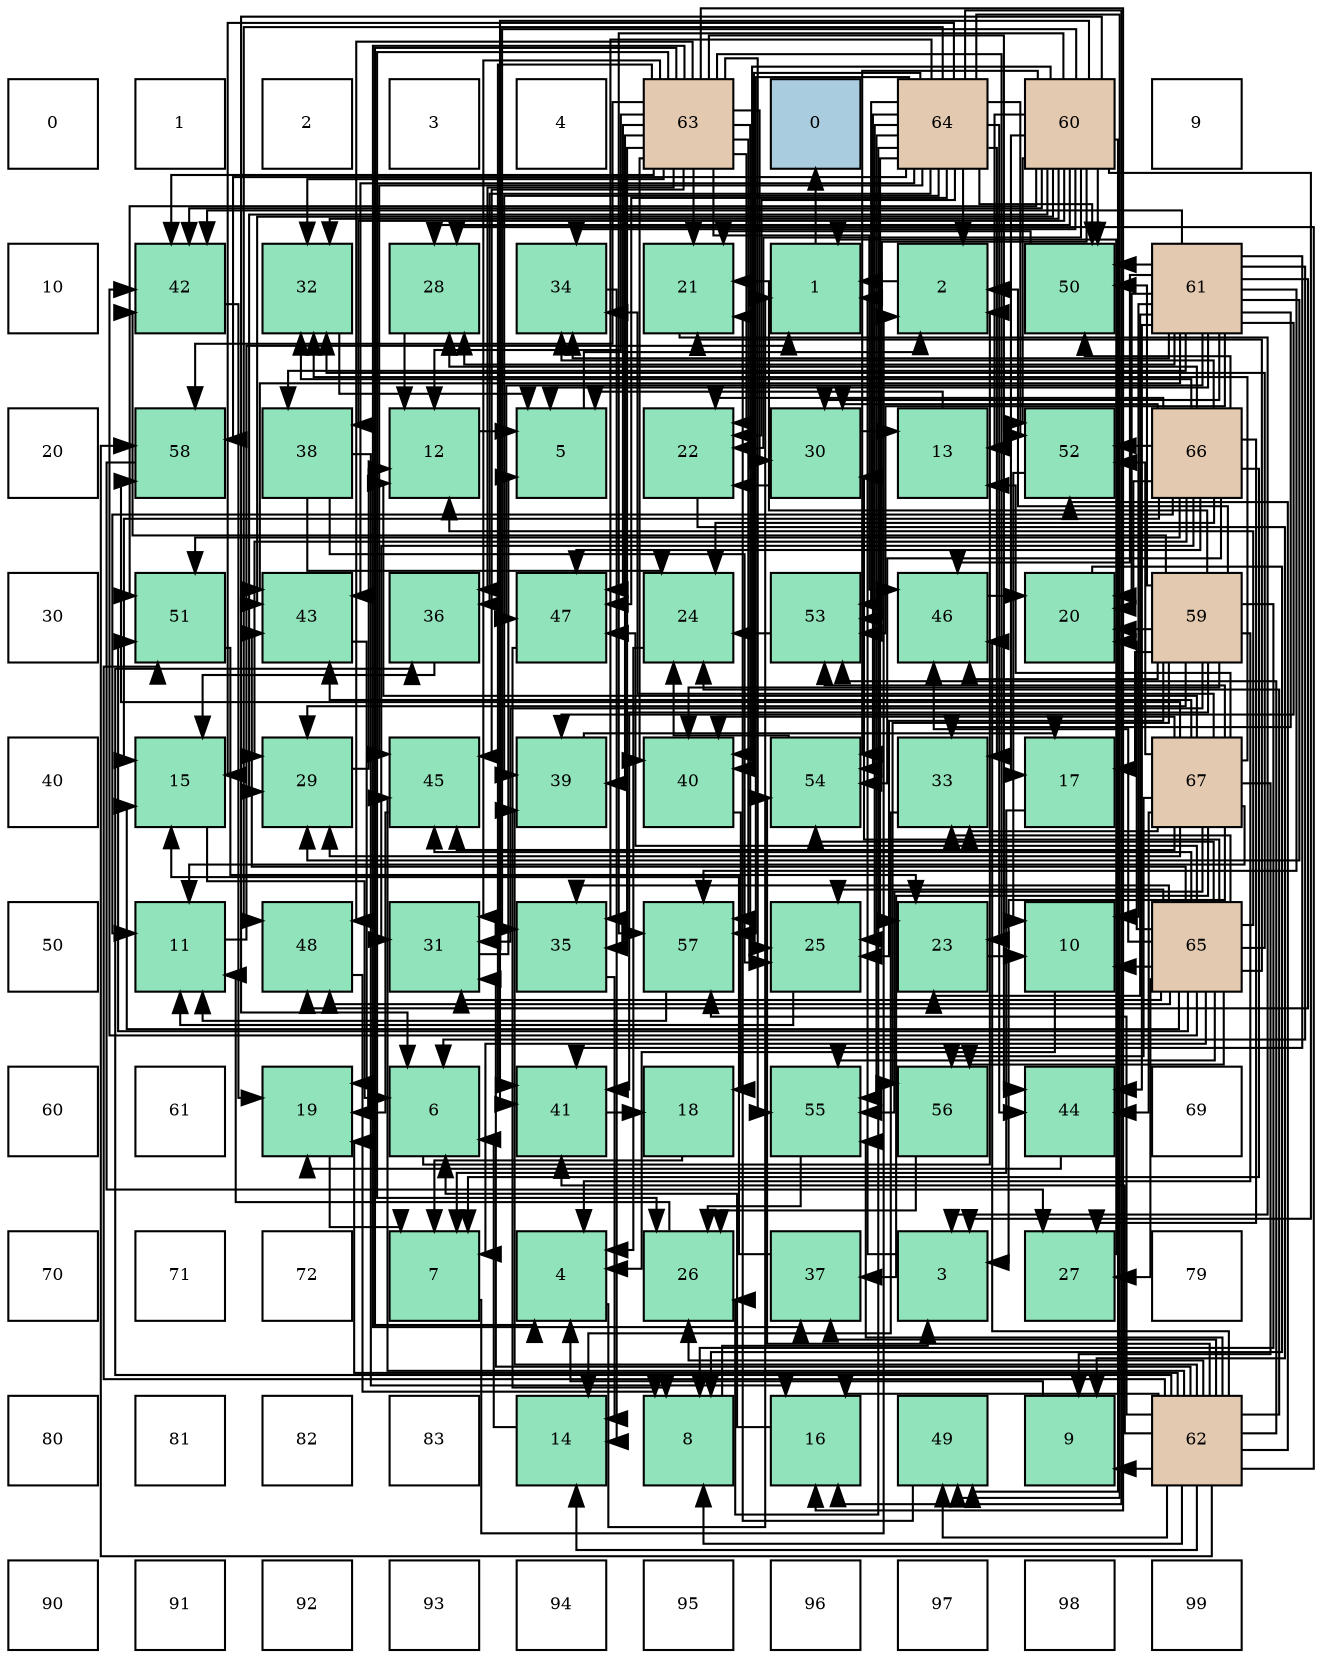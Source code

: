 digraph layout{
 rankdir=TB;
 splines=ortho;
 node [style=filled shape=square fixedsize=true width=0.6];
0[label="0", fontsize=8, fillcolor="#ffffff"];
1[label="1", fontsize=8, fillcolor="#ffffff"];
2[label="2", fontsize=8, fillcolor="#ffffff"];
3[label="3", fontsize=8, fillcolor="#ffffff"];
4[label="4", fontsize=8, fillcolor="#ffffff"];
5[label="63", fontsize=8, fillcolor="#e3c9af"];
6[label="0", fontsize=8, fillcolor="#a9ccde"];
7[label="64", fontsize=8, fillcolor="#e3c9af"];
8[label="60", fontsize=8, fillcolor="#e3c9af"];
9[label="9", fontsize=8, fillcolor="#ffffff"];
10[label="10", fontsize=8, fillcolor="#ffffff"];
11[label="42", fontsize=8, fillcolor="#91e3bb"];
12[label="32", fontsize=8, fillcolor="#91e3bb"];
13[label="28", fontsize=8, fillcolor="#91e3bb"];
14[label="34", fontsize=8, fillcolor="#91e3bb"];
15[label="21", fontsize=8, fillcolor="#91e3bb"];
16[label="1", fontsize=8, fillcolor="#91e3bb"];
17[label="2", fontsize=8, fillcolor="#91e3bb"];
18[label="50", fontsize=8, fillcolor="#91e3bb"];
19[label="61", fontsize=8, fillcolor="#e3c9af"];
20[label="20", fontsize=8, fillcolor="#ffffff"];
21[label="58", fontsize=8, fillcolor="#91e3bb"];
22[label="38", fontsize=8, fillcolor="#91e3bb"];
23[label="12", fontsize=8, fillcolor="#91e3bb"];
24[label="5", fontsize=8, fillcolor="#91e3bb"];
25[label="22", fontsize=8, fillcolor="#91e3bb"];
26[label="30", fontsize=8, fillcolor="#91e3bb"];
27[label="13", fontsize=8, fillcolor="#91e3bb"];
28[label="52", fontsize=8, fillcolor="#91e3bb"];
29[label="66", fontsize=8, fillcolor="#e3c9af"];
30[label="30", fontsize=8, fillcolor="#ffffff"];
31[label="51", fontsize=8, fillcolor="#91e3bb"];
32[label="43", fontsize=8, fillcolor="#91e3bb"];
33[label="36", fontsize=8, fillcolor="#91e3bb"];
34[label="47", fontsize=8, fillcolor="#91e3bb"];
35[label="24", fontsize=8, fillcolor="#91e3bb"];
36[label="53", fontsize=8, fillcolor="#91e3bb"];
37[label="46", fontsize=8, fillcolor="#91e3bb"];
38[label="20", fontsize=8, fillcolor="#91e3bb"];
39[label="59", fontsize=8, fillcolor="#e3c9af"];
40[label="40", fontsize=8, fillcolor="#ffffff"];
41[label="15", fontsize=8, fillcolor="#91e3bb"];
42[label="29", fontsize=8, fillcolor="#91e3bb"];
43[label="45", fontsize=8, fillcolor="#91e3bb"];
44[label="39", fontsize=8, fillcolor="#91e3bb"];
45[label="40", fontsize=8, fillcolor="#91e3bb"];
46[label="54", fontsize=8, fillcolor="#91e3bb"];
47[label="33", fontsize=8, fillcolor="#91e3bb"];
48[label="17", fontsize=8, fillcolor="#91e3bb"];
49[label="67", fontsize=8, fillcolor="#e3c9af"];
50[label="50", fontsize=8, fillcolor="#ffffff"];
51[label="11", fontsize=8, fillcolor="#91e3bb"];
52[label="48", fontsize=8, fillcolor="#91e3bb"];
53[label="31", fontsize=8, fillcolor="#91e3bb"];
54[label="35", fontsize=8, fillcolor="#91e3bb"];
55[label="57", fontsize=8, fillcolor="#91e3bb"];
56[label="25", fontsize=8, fillcolor="#91e3bb"];
57[label="23", fontsize=8, fillcolor="#91e3bb"];
58[label="10", fontsize=8, fillcolor="#91e3bb"];
59[label="65", fontsize=8, fillcolor="#e3c9af"];
60[label="60", fontsize=8, fillcolor="#ffffff"];
61[label="61", fontsize=8, fillcolor="#ffffff"];
62[label="19", fontsize=8, fillcolor="#91e3bb"];
63[label="6", fontsize=8, fillcolor="#91e3bb"];
64[label="41", fontsize=8, fillcolor="#91e3bb"];
65[label="18", fontsize=8, fillcolor="#91e3bb"];
66[label="55", fontsize=8, fillcolor="#91e3bb"];
67[label="56", fontsize=8, fillcolor="#91e3bb"];
68[label="44", fontsize=8, fillcolor="#91e3bb"];
69[label="69", fontsize=8, fillcolor="#ffffff"];
70[label="70", fontsize=8, fillcolor="#ffffff"];
71[label="71", fontsize=8, fillcolor="#ffffff"];
72[label="72", fontsize=8, fillcolor="#ffffff"];
73[label="7", fontsize=8, fillcolor="#91e3bb"];
74[label="4", fontsize=8, fillcolor="#91e3bb"];
75[label="26", fontsize=8, fillcolor="#91e3bb"];
76[label="37", fontsize=8, fillcolor="#91e3bb"];
77[label="3", fontsize=8, fillcolor="#91e3bb"];
78[label="27", fontsize=8, fillcolor="#91e3bb"];
79[label="79", fontsize=8, fillcolor="#ffffff"];
80[label="80", fontsize=8, fillcolor="#ffffff"];
81[label="81", fontsize=8, fillcolor="#ffffff"];
82[label="82", fontsize=8, fillcolor="#ffffff"];
83[label="83", fontsize=8, fillcolor="#ffffff"];
84[label="14", fontsize=8, fillcolor="#91e3bb"];
85[label="8", fontsize=8, fillcolor="#91e3bb"];
86[label="16", fontsize=8, fillcolor="#91e3bb"];
87[label="49", fontsize=8, fillcolor="#91e3bb"];
88[label="9", fontsize=8, fillcolor="#91e3bb"];
89[label="62", fontsize=8, fillcolor="#e3c9af"];
90[label="90", fontsize=8, fillcolor="#ffffff"];
91[label="91", fontsize=8, fillcolor="#ffffff"];
92[label="92", fontsize=8, fillcolor="#ffffff"];
93[label="93", fontsize=8, fillcolor="#ffffff"];
94[label="94", fontsize=8, fillcolor="#ffffff"];
95[label="95", fontsize=8, fillcolor="#ffffff"];
96[label="96", fontsize=8, fillcolor="#ffffff"];
97[label="97", fontsize=8, fillcolor="#ffffff"];
98[label="98", fontsize=8, fillcolor="#ffffff"];
99[label="99", fontsize=8, fillcolor="#ffffff"];
edge [constraint=false, style=vis];16 -> 6;
17 -> 16;
77 -> 16;
74 -> 16;
24 -> 17;
63 -> 17;
73 -> 17;
85 -> 77;
88 -> 74;
58 -> 74;
51 -> 16;
23 -> 24;
27 -> 24;
84 -> 63;
41 -> 63;
86 -> 63;
48 -> 73;
65 -> 73;
62 -> 73;
38 -> 85;
15 -> 77;
25 -> 88;
57 -> 58;
35 -> 74;
56 -> 51;
75 -> 51;
78 -> 16;
13 -> 23;
42 -> 23;
26 -> 27;
26 -> 25;
53 -> 24;
12 -> 24;
47 -> 84;
14 -> 84;
54 -> 84;
33 -> 41;
76 -> 41;
22 -> 86;
22 -> 35;
22 -> 56;
44 -> 48;
45 -> 65;
64 -> 65;
11 -> 62;
32 -> 62;
68 -> 62;
43 -> 62;
37 -> 38;
34 -> 85;
52 -> 85;
87 -> 15;
18 -> 15;
31 -> 57;
28 -> 58;
36 -> 35;
46 -> 35;
66 -> 75;
67 -> 75;
55 -> 51;
21 -> 78;
39 -> 17;
39 -> 74;
39 -> 85;
39 -> 48;
39 -> 38;
39 -> 15;
39 -> 56;
39 -> 42;
39 -> 53;
39 -> 45;
39 -> 64;
39 -> 11;
39 -> 37;
39 -> 18;
39 -> 67;
8 -> 77;
8 -> 63;
8 -> 27;
8 -> 48;
8 -> 25;
8 -> 13;
8 -> 42;
8 -> 12;
8 -> 14;
8 -> 54;
8 -> 22;
8 -> 45;
8 -> 64;
8 -> 11;
8 -> 32;
8 -> 87;
8 -> 18;
8 -> 31;
8 -> 28;
8 -> 36;
8 -> 46;
8 -> 55;
19 -> 24;
19 -> 63;
19 -> 58;
19 -> 38;
19 -> 57;
19 -> 13;
19 -> 42;
19 -> 26;
19 -> 47;
19 -> 14;
19 -> 22;
19 -> 44;
19 -> 64;
19 -> 11;
19 -> 32;
19 -> 68;
19 -> 37;
19 -> 34;
19 -> 52;
19 -> 18;
19 -> 36;
19 -> 55;
89 -> 85;
89 -> 88;
89 -> 84;
89 -> 86;
89 -> 62;
89 -> 35;
89 -> 75;
89 -> 13;
89 -> 53;
89 -> 33;
89 -> 76;
89 -> 44;
89 -> 64;
89 -> 43;
89 -> 37;
89 -> 87;
89 -> 31;
89 -> 28;
89 -> 36;
89 -> 46;
89 -> 66;
89 -> 55;
89 -> 21;
5 -> 74;
5 -> 23;
5 -> 86;
5 -> 15;
5 -> 25;
5 -> 57;
5 -> 56;
5 -> 75;
5 -> 26;
5 -> 53;
5 -> 12;
5 -> 54;
5 -> 33;
5 -> 76;
5 -> 44;
5 -> 45;
5 -> 64;
5 -> 11;
5 -> 68;
5 -> 43;
5 -> 37;
5 -> 34;
5 -> 52;
5 -> 66;
5 -> 55;
5 -> 21;
7 -> 17;
7 -> 41;
7 -> 86;
7 -> 25;
7 -> 57;
7 -> 56;
7 -> 75;
7 -> 47;
7 -> 54;
7 -> 33;
7 -> 44;
7 -> 45;
7 -> 32;
7 -> 68;
7 -> 43;
7 -> 34;
7 -> 52;
7 -> 87;
7 -> 18;
7 -> 28;
7 -> 36;
7 -> 46;
7 -> 66;
7 -> 55;
7 -> 21;
59 -> 73;
59 -> 58;
59 -> 23;
59 -> 41;
59 -> 38;
59 -> 15;
59 -> 56;
59 -> 78;
59 -> 26;
59 -> 53;
59 -> 12;
59 -> 47;
59 -> 54;
59 -> 11;
59 -> 32;
59 -> 43;
59 -> 37;
59 -> 34;
59 -> 52;
59 -> 31;
59 -> 46;
59 -> 66;
59 -> 67;
29 -> 73;
29 -> 51;
29 -> 41;
29 -> 38;
29 -> 25;
29 -> 35;
29 -> 78;
29 -> 13;
29 -> 42;
29 -> 26;
29 -> 53;
29 -> 12;
29 -> 14;
29 -> 34;
29 -> 18;
29 -> 31;
29 -> 28;
29 -> 46;
49 -> 77;
49 -> 88;
49 -> 51;
49 -> 23;
49 -> 27;
49 -> 42;
49 -> 12;
49 -> 47;
49 -> 14;
49 -> 76;
49 -> 45;
49 -> 32;
49 -> 68;
49 -> 43;
49 -> 28;
49 -> 36;
49 -> 66;
49 -> 67;
49 -> 21;
edge [constraint=true, style=invis];
0 -> 10 -> 20 -> 30 -> 40 -> 50 -> 60 -> 70 -> 80 -> 90;
1 -> 11 -> 21 -> 31 -> 41 -> 51 -> 61 -> 71 -> 81 -> 91;
2 -> 12 -> 22 -> 32 -> 42 -> 52 -> 62 -> 72 -> 82 -> 92;
3 -> 13 -> 23 -> 33 -> 43 -> 53 -> 63 -> 73 -> 83 -> 93;
4 -> 14 -> 24 -> 34 -> 44 -> 54 -> 64 -> 74 -> 84 -> 94;
5 -> 15 -> 25 -> 35 -> 45 -> 55 -> 65 -> 75 -> 85 -> 95;
6 -> 16 -> 26 -> 36 -> 46 -> 56 -> 66 -> 76 -> 86 -> 96;
7 -> 17 -> 27 -> 37 -> 47 -> 57 -> 67 -> 77 -> 87 -> 97;
8 -> 18 -> 28 -> 38 -> 48 -> 58 -> 68 -> 78 -> 88 -> 98;
9 -> 19 -> 29 -> 39 -> 49 -> 59 -> 69 -> 79 -> 89 -> 99;
rank = same {0 -> 1 -> 2 -> 3 -> 4 -> 5 -> 6 -> 7 -> 8 -> 9};
rank = same {10 -> 11 -> 12 -> 13 -> 14 -> 15 -> 16 -> 17 -> 18 -> 19};
rank = same {20 -> 21 -> 22 -> 23 -> 24 -> 25 -> 26 -> 27 -> 28 -> 29};
rank = same {30 -> 31 -> 32 -> 33 -> 34 -> 35 -> 36 -> 37 -> 38 -> 39};
rank = same {40 -> 41 -> 42 -> 43 -> 44 -> 45 -> 46 -> 47 -> 48 -> 49};
rank = same {50 -> 51 -> 52 -> 53 -> 54 -> 55 -> 56 -> 57 -> 58 -> 59};
rank = same {60 -> 61 -> 62 -> 63 -> 64 -> 65 -> 66 -> 67 -> 68 -> 69};
rank = same {70 -> 71 -> 72 -> 73 -> 74 -> 75 -> 76 -> 77 -> 78 -> 79};
rank = same {80 -> 81 -> 82 -> 83 -> 84 -> 85 -> 86 -> 87 -> 88 -> 89};
rank = same {90 -> 91 -> 92 -> 93 -> 94 -> 95 -> 96 -> 97 -> 98 -> 99};
}